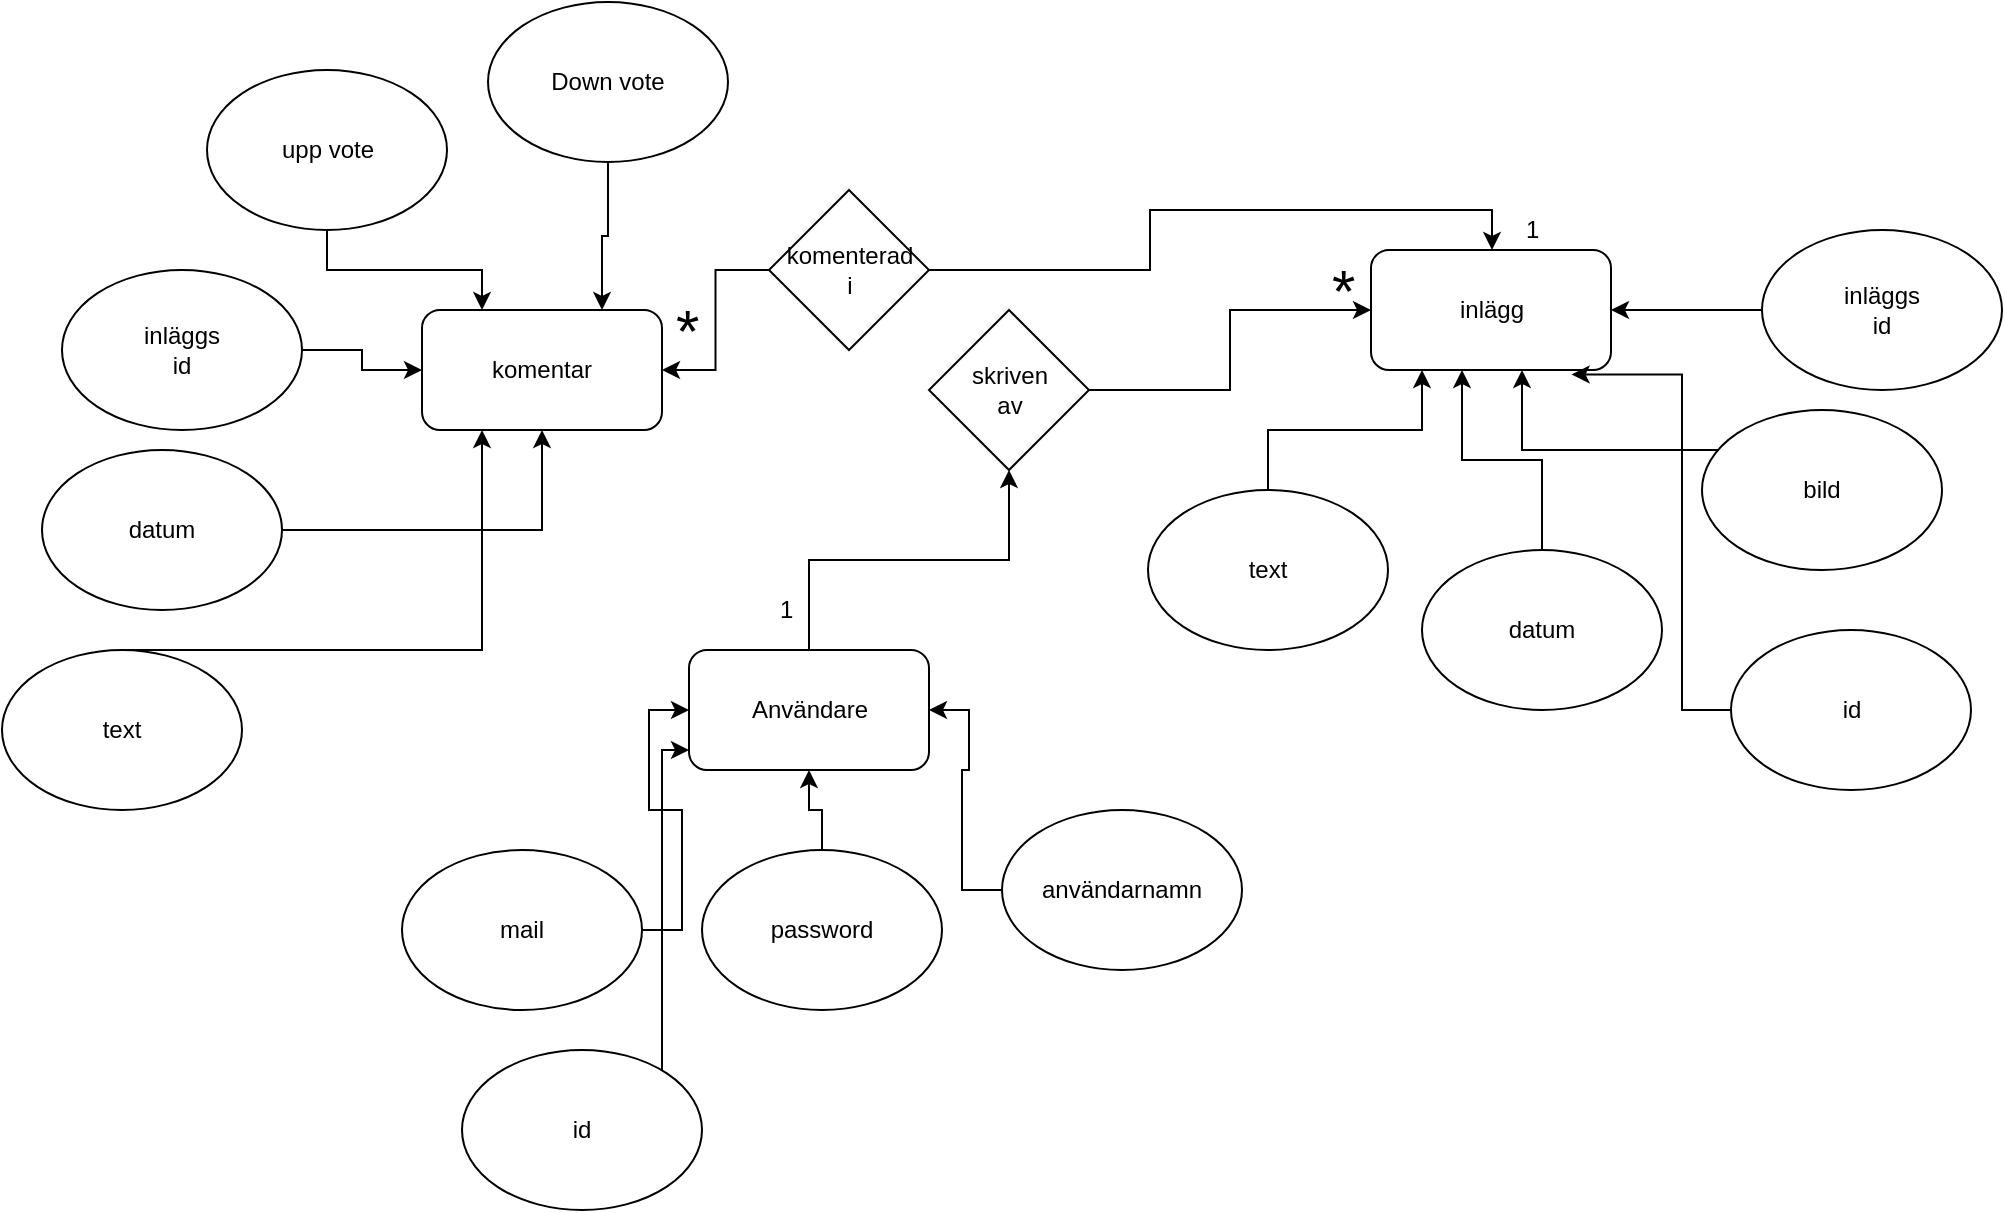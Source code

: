 <mxfile version="10.5.9" type="device"><diagram id="tK66QroISj3eyEsz-54f" name="Page-1"><mxGraphModel dx="1010" dy="550" grid="1" gridSize="10" guides="1" tooltips="1" connect="1" arrows="1" fold="1" page="1" pageScale="1" pageWidth="583" pageHeight="827" math="0" shadow="0"><root><mxCell id="0"/><mxCell id="1" parent="0"/><mxCell id="SjDJmHb_guO8qviiVAjJ-20" style="edgeStyle=orthogonalEdgeStyle;rounded=0;html=1;jettySize=auto;orthogonalLoop=1;" edge="1" parent="1" source="SjDJmHb_guO8qviiVAjJ-21" target="SjDJmHb_guO8qviiVAjJ-41"><mxGeometry relative="1" as="geometry"/></mxCell><mxCell id="SjDJmHb_guO8qviiVAjJ-21" value="Användare" style="rounded=1;whiteSpace=wrap;html=1;" vertex="1" parent="1"><mxGeometry x="563.5" y="360" width="120" height="60" as="geometry"/></mxCell><mxCell id="SjDJmHb_guO8qviiVAjJ-22" style="edgeStyle=orthogonalEdgeStyle;rounded=0;html=1;jettySize=auto;orthogonalLoop=1;" edge="1" parent="1" source="SjDJmHb_guO8qviiVAjJ-23" target="SjDJmHb_guO8qviiVAjJ-21"><mxGeometry relative="1" as="geometry"/></mxCell><mxCell id="SjDJmHb_guO8qviiVAjJ-23" value="password" style="ellipse;whiteSpace=wrap;html=1;" vertex="1" parent="1"><mxGeometry x="570" y="460" width="120" height="80" as="geometry"/></mxCell><mxCell id="SjDJmHb_guO8qviiVAjJ-24" style="edgeStyle=orthogonalEdgeStyle;rounded=0;html=1;entryX=1;entryY=0.5;entryDx=0;entryDy=0;jettySize=auto;orthogonalLoop=1;" edge="1" parent="1" source="SjDJmHb_guO8qviiVAjJ-25" target="SjDJmHb_guO8qviiVAjJ-21"><mxGeometry relative="1" as="geometry"/></mxCell><mxCell id="SjDJmHb_guO8qviiVAjJ-25" value="användarnamn" style="ellipse;whiteSpace=wrap;html=1;" vertex="1" parent="1"><mxGeometry x="720" y="440" width="120" height="80" as="geometry"/></mxCell><mxCell id="SjDJmHb_guO8qviiVAjJ-26" style="edgeStyle=orthogonalEdgeStyle;rounded=0;html=1;entryX=0;entryY=0.5;entryDx=0;entryDy=0;jettySize=auto;orthogonalLoop=1;" edge="1" parent="1" source="SjDJmHb_guO8qviiVAjJ-27" target="SjDJmHb_guO8qviiVAjJ-21"><mxGeometry relative="1" as="geometry"/></mxCell><mxCell id="SjDJmHb_guO8qviiVAjJ-27" value="mail" style="ellipse;whiteSpace=wrap;html=1;" vertex="1" parent="1"><mxGeometry x="420" y="460" width="120" height="80" as="geometry"/></mxCell><mxCell id="SjDJmHb_guO8qviiVAjJ-28" style="edgeStyle=orthogonalEdgeStyle;rounded=0;html=1;jettySize=auto;orthogonalLoop=1;" edge="1" parent="1" source="SjDJmHb_guO8qviiVAjJ-29" target="SjDJmHb_guO8qviiVAjJ-21"><mxGeometry relative="1" as="geometry"><Array as="points"><mxPoint x="550" y="410"/></Array></mxGeometry></mxCell><mxCell id="SjDJmHb_guO8qviiVAjJ-29" value="id" style="ellipse;whiteSpace=wrap;html=1;" vertex="1" parent="1"><mxGeometry x="450" y="560" width="120" height="80" as="geometry"/></mxCell><mxCell id="SjDJmHb_guO8qviiVAjJ-30" style="edgeStyle=orthogonalEdgeStyle;rounded=0;html=1;jettySize=auto;orthogonalLoop=1;" edge="1" parent="1" source="SjDJmHb_guO8qviiVAjJ-31" target="SjDJmHb_guO8qviiVAjJ-32"><mxGeometry relative="1" as="geometry"><Array as="points"><mxPoint x="853" y="250"/><mxPoint x="930" y="250"/></Array></mxGeometry></mxCell><mxCell id="SjDJmHb_guO8qviiVAjJ-31" value="text" style="ellipse;whiteSpace=wrap;html=1;" vertex="1" parent="1"><mxGeometry x="793" y="280" width="120" height="80" as="geometry"/></mxCell><mxCell id="SjDJmHb_guO8qviiVAjJ-32" value="inlägg" style="rounded=1;whiteSpace=wrap;html=1;" vertex="1" parent="1"><mxGeometry x="904.5" y="160" width="120" height="60" as="geometry"/></mxCell><mxCell id="SjDJmHb_guO8qviiVAjJ-33" style="edgeStyle=orthogonalEdgeStyle;rounded=0;html=1;jettySize=auto;orthogonalLoop=1;" edge="1" parent="1" source="SjDJmHb_guO8qviiVAjJ-34" target="SjDJmHb_guO8qviiVAjJ-32"><mxGeometry relative="1" as="geometry"><Array as="points"><mxPoint x="980" y="260"/></Array></mxGeometry></mxCell><mxCell id="SjDJmHb_guO8qviiVAjJ-34" value="bild" style="ellipse;whiteSpace=wrap;html=1;" vertex="1" parent="1"><mxGeometry x="1070" y="240" width="120" height="80" as="geometry"/></mxCell><mxCell id="SjDJmHb_guO8qviiVAjJ-35" value="komentar" style="rounded=1;whiteSpace=wrap;html=1;" vertex="1" parent="1"><mxGeometry x="430" y="190" width="120" height="60" as="geometry"/></mxCell><mxCell id="SjDJmHb_guO8qviiVAjJ-36" style="edgeStyle=orthogonalEdgeStyle;rounded=0;html=1;jettySize=auto;orthogonalLoop=1;" edge="1" parent="1" source="SjDJmHb_guO8qviiVAjJ-37" target="SjDJmHb_guO8qviiVAjJ-32"><mxGeometry relative="1" as="geometry"><Array as="points"><mxPoint x="990" y="265"/><mxPoint x="950" y="265"/></Array></mxGeometry></mxCell><mxCell id="SjDJmHb_guO8qviiVAjJ-37" value="datum" style="ellipse;whiteSpace=wrap;html=1;" vertex="1" parent="1"><mxGeometry x="930" y="310" width="120" height="80" as="geometry"/></mxCell><mxCell id="SjDJmHb_guO8qviiVAjJ-38" style="edgeStyle=orthogonalEdgeStyle;rounded=0;html=1;entryX=1;entryY=0.5;entryDx=0;entryDy=0;jettySize=auto;orthogonalLoop=1;" edge="1" parent="1" source="SjDJmHb_guO8qviiVAjJ-39" target="SjDJmHb_guO8qviiVAjJ-32"><mxGeometry relative="1" as="geometry"/></mxCell><mxCell id="SjDJmHb_guO8qviiVAjJ-39" value="inläggs&lt;br&gt;id&lt;br&gt;" style="ellipse;whiteSpace=wrap;html=1;" vertex="1" parent="1"><mxGeometry x="1100" y="150" width="120" height="80" as="geometry"/></mxCell><mxCell id="SjDJmHb_guO8qviiVAjJ-40" style="edgeStyle=orthogonalEdgeStyle;rounded=0;html=1;jettySize=auto;orthogonalLoop=1;" edge="1" parent="1" source="SjDJmHb_guO8qviiVAjJ-41" target="SjDJmHb_guO8qviiVAjJ-32"><mxGeometry relative="1" as="geometry"/></mxCell><mxCell id="SjDJmHb_guO8qviiVAjJ-41" value="skriven&lt;br&gt;av&lt;br&gt;" style="rhombus;whiteSpace=wrap;html=1;" vertex="1" parent="1"><mxGeometry x="683.5" y="190" width="80" height="80" as="geometry"/></mxCell><mxCell id="SjDJmHb_guO8qviiVAjJ-42" style="edgeStyle=orthogonalEdgeStyle;rounded=0;html=1;entryX=0;entryY=0.5;entryDx=0;entryDy=0;jettySize=auto;orthogonalLoop=1;" edge="1" parent="1" source="SjDJmHb_guO8qviiVAjJ-43" target="SjDJmHb_guO8qviiVAjJ-35"><mxGeometry relative="1" as="geometry"/></mxCell><mxCell id="SjDJmHb_guO8qviiVAjJ-43" value="inläggs&lt;br&gt;id&lt;br&gt;" style="ellipse;whiteSpace=wrap;html=1;" vertex="1" parent="1"><mxGeometry x="250" y="170" width="120" height="80" as="geometry"/></mxCell><mxCell id="SjDJmHb_guO8qviiVAjJ-44" style="edgeStyle=orthogonalEdgeStyle;rounded=0;html=1;jettySize=auto;orthogonalLoop=1;" edge="1" parent="1" source="SjDJmHb_guO8qviiVAjJ-45" target="SjDJmHb_guO8qviiVAjJ-35"><mxGeometry relative="1" as="geometry"/></mxCell><mxCell id="SjDJmHb_guO8qviiVAjJ-45" value="datum" style="ellipse;whiteSpace=wrap;html=1;" vertex="1" parent="1"><mxGeometry x="240" y="260" width="120" height="80" as="geometry"/></mxCell><mxCell id="SjDJmHb_guO8qviiVAjJ-46" style="edgeStyle=orthogonalEdgeStyle;rounded=0;html=1;entryX=0.25;entryY=1;entryDx=0;entryDy=0;jettySize=auto;orthogonalLoop=1;" edge="1" parent="1" source="SjDJmHb_guO8qviiVAjJ-47" target="SjDJmHb_guO8qviiVAjJ-35"><mxGeometry relative="1" as="geometry"><Array as="points"><mxPoint x="460" y="360"/></Array></mxGeometry></mxCell><mxCell id="SjDJmHb_guO8qviiVAjJ-47" value="text" style="ellipse;whiteSpace=wrap;html=1;" vertex="1" parent="1"><mxGeometry x="220" y="360" width="120" height="80" as="geometry"/></mxCell><mxCell id="SjDJmHb_guO8qviiVAjJ-50" style="edgeStyle=orthogonalEdgeStyle;rounded=0;html=1;entryX=0.836;entryY=1.037;entryDx=0;entryDy=0;entryPerimeter=0;jettySize=auto;orthogonalLoop=1;" edge="1" parent="1" source="SjDJmHb_guO8qviiVAjJ-51" target="SjDJmHb_guO8qviiVAjJ-32"><mxGeometry relative="1" as="geometry"><Array as="points"><mxPoint x="1060" y="390"/><mxPoint x="1060" y="222"/></Array></mxGeometry></mxCell><mxCell id="SjDJmHb_guO8qviiVAjJ-51" value="id" style="ellipse;whiteSpace=wrap;html=1;" vertex="1" parent="1"><mxGeometry x="1084.5" y="350" width="120" height="80" as="geometry"/></mxCell><mxCell id="SjDJmHb_guO8qviiVAjJ-52" value="1" style="text;html=1;resizable=0;points=[];autosize=1;align=left;verticalAlign=top;spacingTop=-4;" vertex="1" parent="1"><mxGeometry x="607" y="330" width="20" height="20" as="geometry"/></mxCell><mxCell id="SjDJmHb_guO8qviiVAjJ-53" value="&lt;font style=&quot;font-size: 30px&quot;&gt;*&lt;/font&gt;" style="text;html=1;resizable=0;points=[];autosize=1;align=left;verticalAlign=top;spacingTop=-4;" vertex="1" parent="1"><mxGeometry x="883" y="160" width="30" height="20" as="geometry"/></mxCell><mxCell id="SjDJmHb_guO8qviiVAjJ-54" value="1" style="text;html=1;resizable=0;points=[];autosize=1;align=left;verticalAlign=top;spacingTop=-4;" vertex="1" parent="1"><mxGeometry x="980" y="140" width="20" height="20" as="geometry"/></mxCell><mxCell id="SjDJmHb_guO8qviiVAjJ-55" value="&lt;font style=&quot;font-size: 30px&quot;&gt;*&lt;/font&gt;" style="text;html=1;resizable=0;points=[];autosize=1;align=left;verticalAlign=top;spacingTop=-4;" vertex="1" parent="1"><mxGeometry x="555" y="180" width="30" height="20" as="geometry"/></mxCell><mxCell id="SjDJmHb_guO8qviiVAjJ-56" style="edgeStyle=orthogonalEdgeStyle;rounded=0;html=1;jettySize=auto;orthogonalLoop=1;" edge="1" parent="1" source="SjDJmHb_guO8qviiVAjJ-58" target="SjDJmHb_guO8qviiVAjJ-35"><mxGeometry relative="1" as="geometry"/></mxCell><mxCell id="SjDJmHb_guO8qviiVAjJ-57" style="edgeStyle=orthogonalEdgeStyle;rounded=0;html=1;jettySize=auto;orthogonalLoop=1;" edge="1" parent="1" source="SjDJmHb_guO8qviiVAjJ-58" target="SjDJmHb_guO8qviiVAjJ-32"><mxGeometry relative="1" as="geometry"><Array as="points"><mxPoint x="794" y="170"/><mxPoint x="794" y="140"/><mxPoint x="965" y="140"/></Array></mxGeometry></mxCell><mxCell id="SjDJmHb_guO8qviiVAjJ-58" value="komenterad&lt;br&gt;i&lt;br&gt;" style="rhombus;whiteSpace=wrap;html=1;" vertex="1" parent="1"><mxGeometry x="603.5" y="130" width="80" height="80" as="geometry"/></mxCell><mxCell id="SjDJmHb_guO8qviiVAjJ-63" style="edgeStyle=orthogonalEdgeStyle;rounded=0;orthogonalLoop=1;jettySize=auto;html=1;entryX=0.25;entryY=0;entryDx=0;entryDy=0;" edge="1" parent="1" source="SjDJmHb_guO8qviiVAjJ-59" target="SjDJmHb_guO8qviiVAjJ-35"><mxGeometry relative="1" as="geometry"/></mxCell><mxCell id="SjDJmHb_guO8qviiVAjJ-59" value="upp vote" style="ellipse;whiteSpace=wrap;html=1;" vertex="1" parent="1"><mxGeometry x="322.5" y="70" width="120" height="80" as="geometry"/></mxCell><mxCell id="SjDJmHb_guO8qviiVAjJ-64" style="edgeStyle=orthogonalEdgeStyle;rounded=0;orthogonalLoop=1;jettySize=auto;html=1;entryX=0.75;entryY=0;entryDx=0;entryDy=0;" edge="1" parent="1" source="SjDJmHb_guO8qviiVAjJ-60" target="SjDJmHb_guO8qviiVAjJ-35"><mxGeometry relative="1" as="geometry"/></mxCell><mxCell id="SjDJmHb_guO8qviiVAjJ-60" value="Down vote" style="ellipse;whiteSpace=wrap;html=1;" vertex="1" parent="1"><mxGeometry x="463" y="36" width="120" height="80" as="geometry"/></mxCell></root></mxGraphModel></diagram></mxfile>